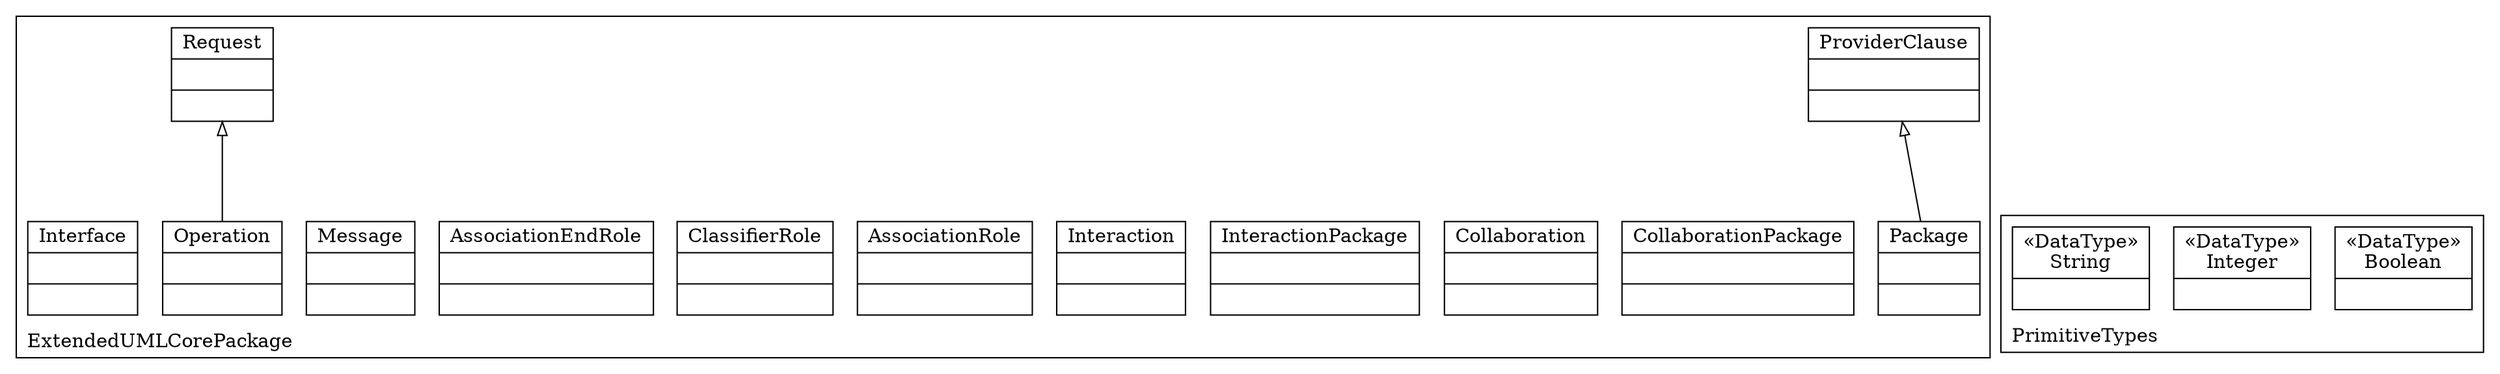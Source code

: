 digraph "KM3 Model in DOT" {
graph[rankdir=BT,labeljust=l,labelloc=t,nodeSep=0.75,compound=true];
 subgraph "cluster_ExtendedUMLCorePackage"{
labelloc=t
color=black
label=ExtendedUMLCorePackage
 node[shape=record];
Package[label="{Package| | }"]
 Package->ProviderClause[arrowhead=onormal,group=ProviderClause,minlen=2,constraint=true,]
;
 node[shape=record];
ProviderClause[label="{ProviderClause| | }"]
;
 node[shape=record];
CollaborationPackage[label="{CollaborationPackage| | }"]
;
 node[shape=record];
Collaboration[label="{Collaboration| | }"]
;
 node[shape=record];
InteractionPackage[label="{InteractionPackage| | }"]
;
 node[shape=record];
Interaction[label="{Interaction| | }"]
;
 node[shape=record];
AssociationRole[label="{AssociationRole| | }"]
;
 node[shape=record];
ClassifierRole[label="{ClassifierRole| | }"]
;
 node[shape=record];
AssociationEndRole[label="{AssociationEndRole| | }"]
;
 node[shape=record];
Message[label="{Message| | }"]
;
 node[shape=record];
Request[label="{Request| | }"]
;
 node[shape=record];
Operation[label="{Operation| | }"]
 Operation->Request[arrowhead=onormal,group=Request,minlen=2,constraint=true,]
;
 node[shape=record];
Interface[label="{Interface| | }"]
;

} subgraph "cluster_PrimitiveTypes"{
labelloc=t
color=black
label=PrimitiveTypes
 node[shape=record];
Boolean[label="{&#171;DataType&#187;\nBoolean|}"]
;
 node[shape=record];
Integer[label="{&#171;DataType&#187;\nInteger|}"]
;
 node[shape=record];
String[label="{&#171;DataType&#187;\nString|}"]
;

}
}